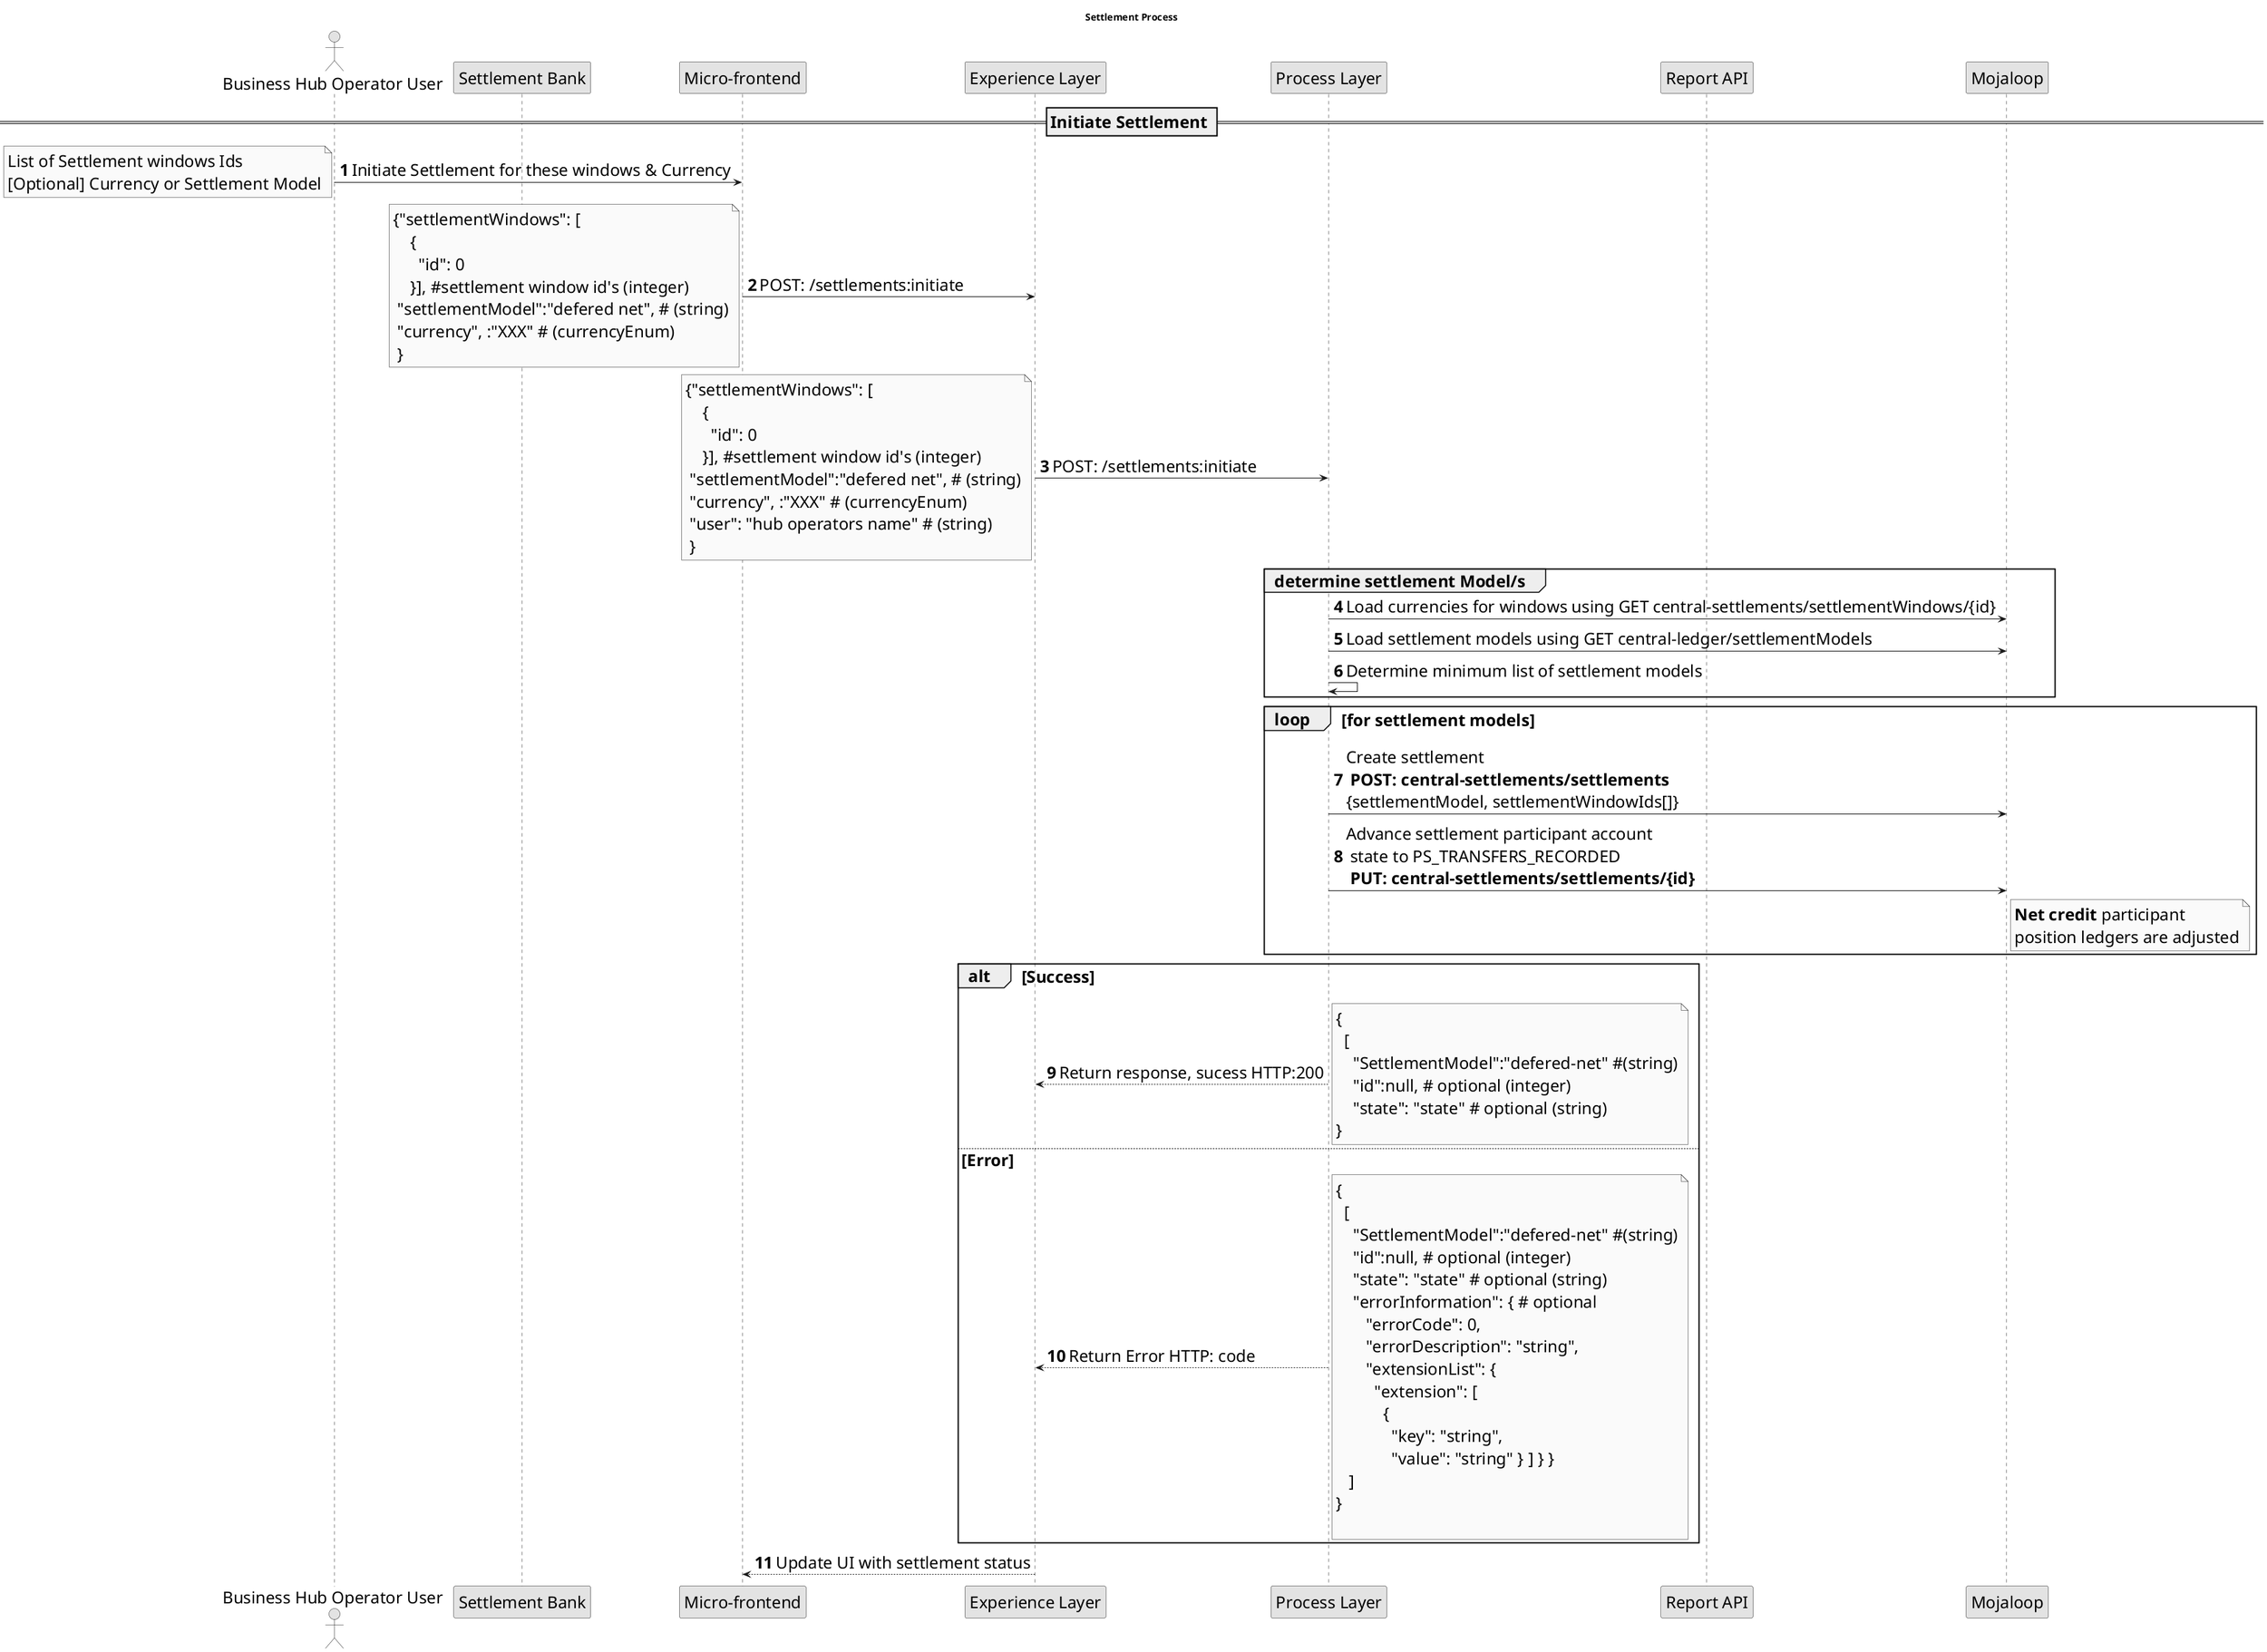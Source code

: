 @startuml settlementInitiationErrorCases
skinparam activityFontSize 4
skinparam activityDiamondFontSize 30
skinparam activityArrowFontSize 24
skinparam defaultFontSize 24
skinparam noteFontSize 24
skinparam monochrome true
autonumber

title Settlement Process

actor "Business Hub Operator User" as bu

participant "Settlement Bank" as sbank
participant "Micro-frontend" as ui
participant "Experience Layer" as el
participant "Process Layer" as pl
participant "Report API" as report
participant "Mojaloop" as moja


== Initiate Settlement ==
bu->ui: Initiate Settlement for these windows & Currency

note left
List of Settlement windows Ids
[Optional] Currency or Settlement Model
end note

ui->el: POST: /settlements:initiate 
note left
{"settlementWindows": [
    {
      "id": 0
    }], #settlement window id's (integer)
 "settlementModel":"defered net", # (string)
 "currency", :"XXX" # (currencyEnum)
 }
end note
el->pl: POST: /settlements:initiate
note left
{"settlementWindows": [
    {
      "id": 0
    }], #settlement window id's (integer)
 "settlementModel":"defered net", # (string)
 "currency", :"XXX" # (currencyEnum)
 "user": "hub operators name" # (string) 
 }
end note
group determine settlement Model/s 
pl->moja: Load currencies for windows using GET central-settlements/settlementWindows/{id}
pl->moja: Load settlement models using GET central-ledger/settlementModels 
pl->pl: Determine minimum list of settlement models
end

loop for settlement models
pl->moja: Create settlement \n **POST: central-settlements/settlements** \n{settlementModel, settlementWindowIds[]}
pl->moja: Advance settlement participant account\n state to PS_TRANSFERS_RECORDED \n **PUT: central-settlements/settlements/{id}**
note right moja
**Net credit** participant 
position ledgers are adjusted
end note
end loop

alt Success
pl-->el: Return response, sucess HTTP:200
note right
 {
   [
     "SettlementModel":"defered-net" #(string)
     "id":null, # optional (integer)
     "state": "state" # optional (string)
 }
end note
else Error
 pl-->el: Return Error HTTP: code

note right
 {
   [
     "SettlementModel":"defered-net" #(string)
     "id":null, # optional (integer)
     "state": "state" # optional (string)
     "errorInformation": { # optional
        "errorCode": 0,
        "errorDescription": "string",
        "extensionList": {
          "extension": [
            {
              "key": "string",
              "value": "string" } ] } }
    ]
 }

end note
end

el-->ui: Update UI with settlement status
@enduml